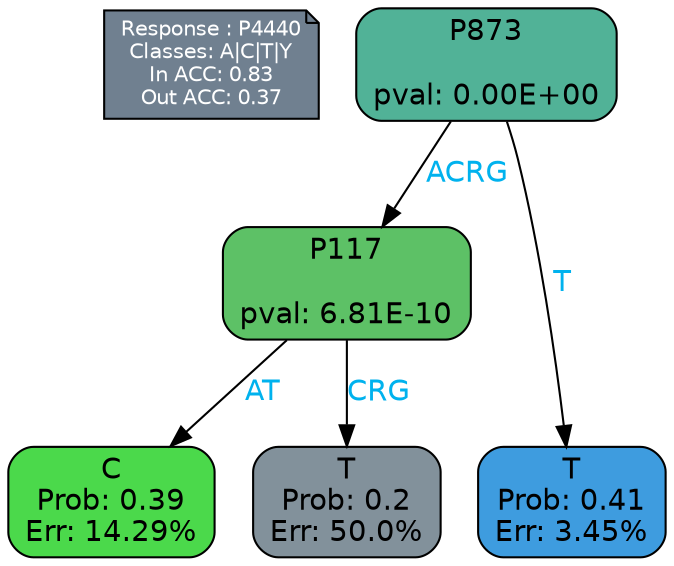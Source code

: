 digraph Tree {
node [shape=box, style="filled, rounded", color="black", fontname=helvetica] ;
graph [ranksep=equally, splines=polylines, bgcolor=transparent, dpi=600] ;
edge [fontname=helvetica] ;
LEGEND [label="Response : P4440
Classes: A|C|T|Y
In ACC: 0.83
Out ACC: 0.37
",shape=note,align=left,style=filled,fillcolor="slategray",fontcolor="white",fontsize=10];1 [label="P873

pval: 0.00E+00", fillcolor="#51b297"] ;
2 [label="P117

pval: 6.81E-10", fillcolor="#5dc166"] ;
3 [label="C
Prob: 0.39
Err: 14.29%", fillcolor="#4bd94b"] ;
4 [label="T
Prob: 0.2
Err: 50.0%", fillcolor="#82919b"] ;
5 [label="T
Prob: 0.41
Err: 3.45%", fillcolor="#3e9cdf"] ;
1 -> 2 [label="ACRG",fontcolor=deepskyblue2] ;
1 -> 5 [label="T",fontcolor=deepskyblue2] ;
2 -> 3 [label="AT",fontcolor=deepskyblue2] ;
2 -> 4 [label="CRG",fontcolor=deepskyblue2] ;
{rank = same; 3;4;5;}{rank = same; LEGEND;1;}}